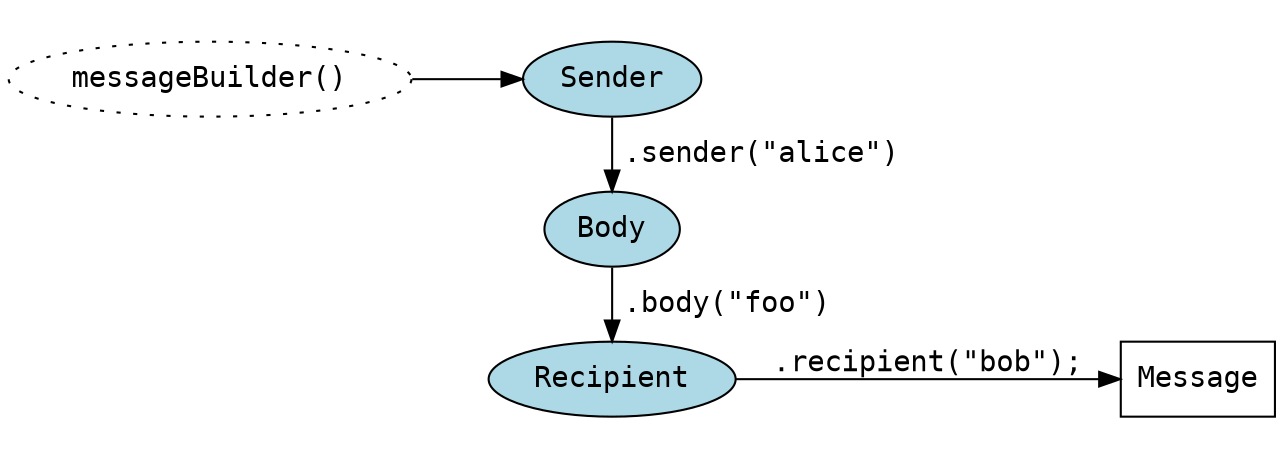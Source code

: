 digraph G {
  rankdir = LR;
  graph [fontname = "courier"];
  node [fontname = "courier"];
  edge [fontname = "courier"];
  messageBuilder [label="messageBuilder()", shape=ellipse, style=dotted]
  Message [shape=box]
  subgraph cluster_chain {
    style=filled
    color=white
    Sender [style=filled, fillcolor=lightblue] 
    Body [style=filled, fillcolor=lightblue]
    Recipient [style=filled, fillcolor=lightblue]
    edge[constraint = false]
    Sender -> Body    [label = "                    .sender(\"alice\")"] 
    Body -> Recipient [label = "                .body(\"foo\")"]
  }
  messageBuilder -> Sender
  edge [constraint=true]
  Recipient -> Message [label = ".recipient(\"bob\");"]
}
